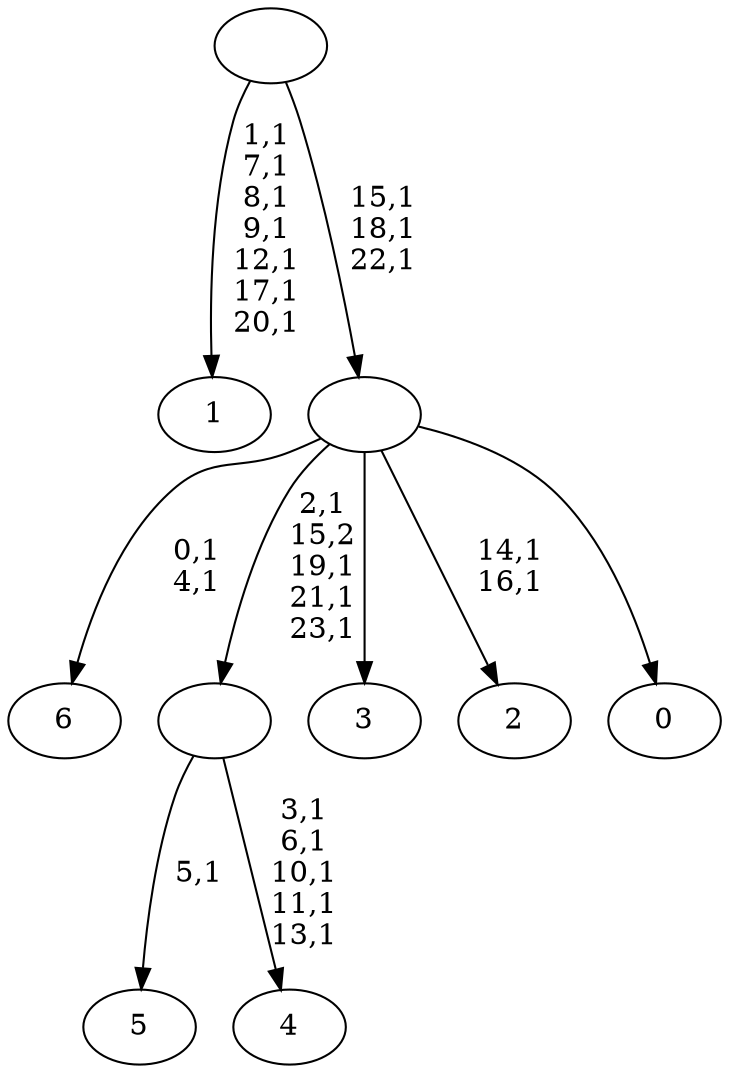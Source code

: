 digraph T {
	31 [label="6"]
	28 [label="5"]
	26 [label="4"]
	20 [label=""]
	16 [label="3"]
	15 [label="2"]
	12 [label="1"]
	4 [label="0"]
	3 [label=""]
	0 [label=""]
	20 -> 26 [label="3,1\n6,1\n10,1\n11,1\n13,1"]
	20 -> 28 [label="5,1"]
	3 -> 15 [label="14,1\n16,1"]
	3 -> 20 [label="2,1\n15,2\n19,1\n21,1\n23,1"]
	3 -> 31 [label="0,1\n4,1"]
	3 -> 16 [label=""]
	3 -> 4 [label=""]
	0 -> 3 [label="15,1\n18,1\n22,1"]
	0 -> 12 [label="1,1\n7,1\n8,1\n9,1\n12,1\n17,1\n20,1"]
}
